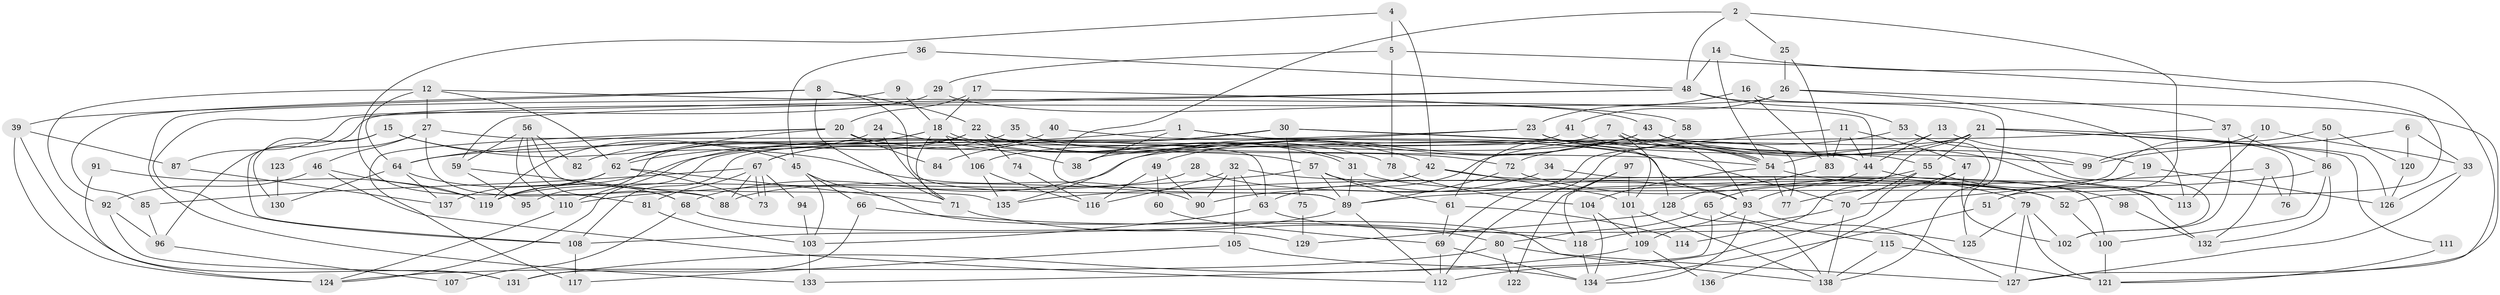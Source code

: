 // Generated by graph-tools (version 1.1) at 2025/15/03/09/25 04:15:05]
// undirected, 138 vertices, 276 edges
graph export_dot {
graph [start="1"]
  node [color=gray90,style=filled];
  1;
  2;
  3;
  4;
  5;
  6;
  7;
  8;
  9;
  10;
  11;
  12;
  13;
  14;
  15;
  16;
  17;
  18;
  19;
  20;
  21;
  22;
  23;
  24;
  25;
  26;
  27;
  28;
  29;
  30;
  31;
  32;
  33;
  34;
  35;
  36;
  37;
  38;
  39;
  40;
  41;
  42;
  43;
  44;
  45;
  46;
  47;
  48;
  49;
  50;
  51;
  52;
  53;
  54;
  55;
  56;
  57;
  58;
  59;
  60;
  61;
  62;
  63;
  64;
  65;
  66;
  67;
  68;
  69;
  70;
  71;
  72;
  73;
  74;
  75;
  76;
  77;
  78;
  79;
  80;
  81;
  82;
  83;
  84;
  85;
  86;
  87;
  88;
  89;
  90;
  91;
  92;
  93;
  94;
  95;
  96;
  97;
  98;
  99;
  100;
  101;
  102;
  103;
  104;
  105;
  106;
  107;
  108;
  109;
  110;
  111;
  112;
  113;
  114;
  115;
  116;
  117;
  118;
  119;
  120;
  121;
  122;
  123;
  124;
  125;
  126;
  127;
  128;
  129;
  130;
  131;
  132;
  133;
  134;
  135;
  136;
  137;
  138;
  1 -- 128;
  1 -- 70;
  1 -- 38;
  1 -- 62;
  2 -- 89;
  2 -- 51;
  2 -- 25;
  2 -- 48;
  3 -- 132;
  3 -- 135;
  3 -- 76;
  4 -- 42;
  4 -- 5;
  4 -- 81;
  5 -- 52;
  5 -- 78;
  5 -- 29;
  6 -- 99;
  6 -- 33;
  6 -- 120;
  7 -- 54;
  7 -- 54;
  7 -- 108;
  7 -- 101;
  8 -- 89;
  8 -- 85;
  8 -- 22;
  8 -- 39;
  8 -- 71;
  9 -- 133;
  9 -- 18;
  10 -- 99;
  10 -- 113;
  10 -- 33;
  11 -- 47;
  11 -- 44;
  11 -- 69;
  11 -- 83;
  12 -- 27;
  12 -- 62;
  12 -- 44;
  12 -- 64;
  12 -- 92;
  13 -- 44;
  13 -- 54;
  13 -- 19;
  14 -- 54;
  14 -- 48;
  14 -- 127;
  15 -- 90;
  15 -- 45;
  15 -- 108;
  15 -- 130;
  16 -- 83;
  16 -- 23;
  16 -- 125;
  17 -- 20;
  17 -- 18;
  17 -- 58;
  18 -- 31;
  18 -- 31;
  18 -- 62;
  18 -- 71;
  18 -- 82;
  18 -- 106;
  19 -- 126;
  19 -- 51;
  20 -- 62;
  20 -- 64;
  20 -- 57;
  20 -- 84;
  20 -- 117;
  21 -- 63;
  21 -- 55;
  21 -- 76;
  21 -- 111;
  21 -- 112;
  21 -- 114;
  21 -- 126;
  22 -- 110;
  22 -- 42;
  22 -- 54;
  22 -- 74;
  22 -- 78;
  22 -- 95;
  23 -- 38;
  23 -- 93;
  23 -- 64;
  23 -- 99;
  24 -- 71;
  24 -- 119;
  24 -- 38;
  25 -- 26;
  25 -- 83;
  26 -- 37;
  26 -- 113;
  26 -- 41;
  26 -- 96;
  27 -- 88;
  27 -- 63;
  27 -- 46;
  27 -- 123;
  28 -- 119;
  28 -- 52;
  29 -- 108;
  29 -- 43;
  30 -- 119;
  30 -- 55;
  30 -- 44;
  30 -- 75;
  30 -- 84;
  31 -- 52;
  31 -- 89;
  32 -- 52;
  32 -- 105;
  32 -- 63;
  32 -- 90;
  32 -- 116;
  33 -- 127;
  33 -- 126;
  34 -- 100;
  34 -- 90;
  35 -- 72;
  35 -- 67;
  36 -- 45;
  36 -- 48;
  37 -- 68;
  37 -- 86;
  37 -- 102;
  39 -- 124;
  39 -- 87;
  39 -- 131;
  40 -- 93;
  40 -- 67;
  41 -- 54;
  41 -- 124;
  42 -- 101;
  42 -- 52;
  42 -- 88;
  43 -- 135;
  43 -- 49;
  43 -- 77;
  43 -- 99;
  43 -- 106;
  43 -- 113;
  44 -- 65;
  44 -- 132;
  45 -- 66;
  45 -- 138;
  45 -- 103;
  46 -- 92;
  46 -- 112;
  46 -- 119;
  47 -- 77;
  47 -- 102;
  47 -- 136;
  48 -- 87;
  48 -- 53;
  48 -- 59;
  48 -- 121;
  49 -- 116;
  49 -- 60;
  49 -- 90;
  50 -- 120;
  50 -- 70;
  50 -- 86;
  51 -- 134;
  52 -- 100;
  53 -- 72;
  53 -- 102;
  53 -- 138;
  54 -- 77;
  54 -- 98;
  54 -- 104;
  55 -- 112;
  55 -- 93;
  55 -- 70;
  55 -- 113;
  56 -- 110;
  56 -- 59;
  56 -- 68;
  56 -- 82;
  56 -- 135;
  57 -- 89;
  57 -- 61;
  57 -- 93;
  57 -- 110;
  58 -- 61;
  59 -- 88;
  59 -- 95;
  60 -- 69;
  61 -- 69;
  61 -- 114;
  62 -- 71;
  62 -- 73;
  62 -- 119;
  62 -- 137;
  63 -- 125;
  63 -- 103;
  64 -- 68;
  64 -- 130;
  64 -- 137;
  65 -- 80;
  65 -- 115;
  65 -- 133;
  66 -- 131;
  66 -- 118;
  67 -- 73;
  67 -- 73;
  67 -- 81;
  67 -- 85;
  67 -- 88;
  67 -- 94;
  68 -- 107;
  68 -- 129;
  69 -- 112;
  69 -- 134;
  70 -- 138;
  70 -- 118;
  71 -- 80;
  72 -- 79;
  72 -- 89;
  74 -- 116;
  75 -- 129;
  78 -- 104;
  79 -- 127;
  79 -- 102;
  79 -- 121;
  79 -- 125;
  80 -- 127;
  80 -- 122;
  80 -- 124;
  81 -- 103;
  83 -- 128;
  85 -- 96;
  86 -- 89;
  86 -- 100;
  86 -- 132;
  87 -- 137;
  89 -- 112;
  89 -- 108;
  91 -- 119;
  91 -- 124;
  92 -- 131;
  92 -- 96;
  93 -- 134;
  93 -- 109;
  93 -- 127;
  94 -- 103;
  96 -- 107;
  97 -- 101;
  97 -- 118;
  97 -- 122;
  98 -- 132;
  100 -- 121;
  101 -- 138;
  101 -- 109;
  103 -- 133;
  104 -- 109;
  104 -- 134;
  105 -- 117;
  105 -- 134;
  106 -- 116;
  106 -- 135;
  108 -- 117;
  109 -- 131;
  109 -- 136;
  110 -- 124;
  111 -- 121;
  115 -- 121;
  115 -- 138;
  118 -- 134;
  120 -- 126;
  123 -- 130;
  128 -- 138;
  128 -- 129;
}
